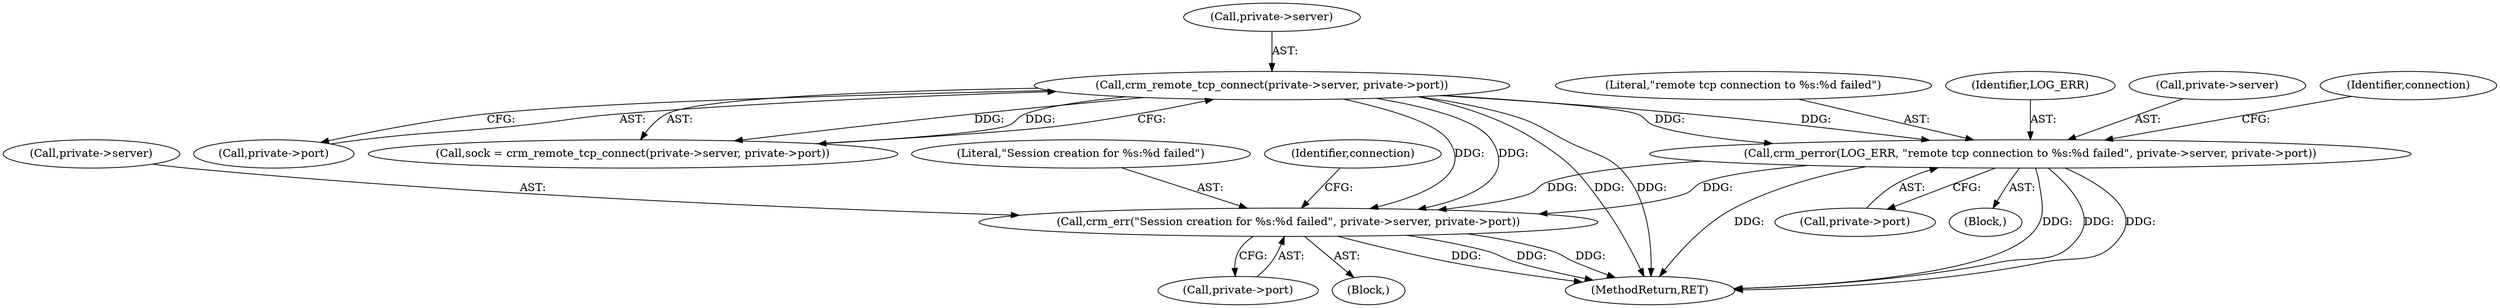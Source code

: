 digraph "0_pacemaker_564f7cc2a51dcd2f28ab12a13394f31be5aa3c93_10@pointer" {
"1000218" [label="(Call,crm_err(\"Session creation for %s:%d failed\", private->server, private->port))"];
"1000158" [label="(Call,crm_remote_tcp_connect(private->server, private->port))"];
"1000170" [label="(Call,crm_perror(LOG_ERR, \"remote tcp connection to %s:%d failed\", private->server, private->port))"];
"1000220" [label="(Call,private->server)"];
"1000217" [label="(Block,)"];
"1000176" [label="(Call,private->port)"];
"1000218" [label="(Call,crm_err(\"Session creation for %s:%d failed\", private->server, private->port))"];
"1000159" [label="(Call,private->server)"];
"1000219" [label="(Literal,\"Session creation for %s:%d failed\")"];
"1000169" [label="(Block,)"];
"1000223" [label="(Call,private->port)"];
"1000229" [label="(Identifier,connection)"];
"1000158" [label="(Call,crm_remote_tcp_connect(private->server, private->port))"];
"1000170" [label="(Call,crm_perror(LOG_ERR, \"remote tcp connection to %s:%d failed\", private->server, private->port))"];
"1000156" [label="(Call,sock = crm_remote_tcp_connect(private->server, private->port))"];
"1000404" [label="(MethodReturn,RET)"];
"1000172" [label="(Literal,\"remote tcp connection to %s:%d failed\")"];
"1000171" [label="(Identifier,LOG_ERR)"];
"1000173" [label="(Call,private->server)"];
"1000181" [label="(Identifier,connection)"];
"1000162" [label="(Call,private->port)"];
"1000218" -> "1000217"  [label="AST: "];
"1000218" -> "1000223"  [label="CFG: "];
"1000219" -> "1000218"  [label="AST: "];
"1000220" -> "1000218"  [label="AST: "];
"1000223" -> "1000218"  [label="AST: "];
"1000229" -> "1000218"  [label="CFG: "];
"1000218" -> "1000404"  [label="DDG: "];
"1000218" -> "1000404"  [label="DDG: "];
"1000218" -> "1000404"  [label="DDG: "];
"1000158" -> "1000218"  [label="DDG: "];
"1000158" -> "1000218"  [label="DDG: "];
"1000170" -> "1000218"  [label="DDG: "];
"1000170" -> "1000218"  [label="DDG: "];
"1000158" -> "1000156"  [label="AST: "];
"1000158" -> "1000162"  [label="CFG: "];
"1000159" -> "1000158"  [label="AST: "];
"1000162" -> "1000158"  [label="AST: "];
"1000156" -> "1000158"  [label="CFG: "];
"1000158" -> "1000404"  [label="DDG: "];
"1000158" -> "1000404"  [label="DDG: "];
"1000158" -> "1000156"  [label="DDG: "];
"1000158" -> "1000156"  [label="DDG: "];
"1000158" -> "1000170"  [label="DDG: "];
"1000158" -> "1000170"  [label="DDG: "];
"1000170" -> "1000169"  [label="AST: "];
"1000170" -> "1000176"  [label="CFG: "];
"1000171" -> "1000170"  [label="AST: "];
"1000172" -> "1000170"  [label="AST: "];
"1000173" -> "1000170"  [label="AST: "];
"1000176" -> "1000170"  [label="AST: "];
"1000181" -> "1000170"  [label="CFG: "];
"1000170" -> "1000404"  [label="DDG: "];
"1000170" -> "1000404"  [label="DDG: "];
"1000170" -> "1000404"  [label="DDG: "];
"1000170" -> "1000404"  [label="DDG: "];
}
